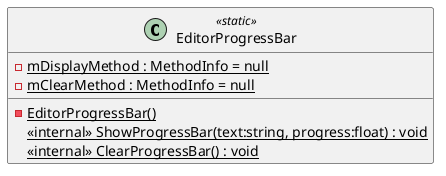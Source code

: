@startuml
class EditorProgressBar <<static>> {
    {static} - EditorProgressBar()
    <<internal>> {static} ShowProgressBar(text:string, progress:float) : void
    <<internal>> {static} ClearProgressBar() : void
    {static} - mDisplayMethod : MethodInfo = null
    {static} - mClearMethod : MethodInfo = null
}
@enduml
